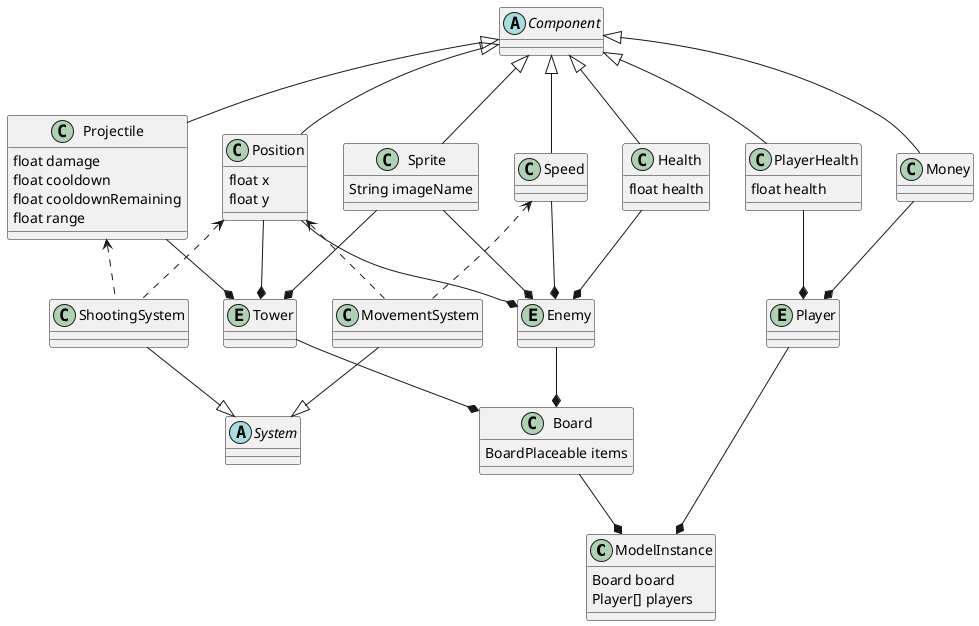 @startuml
'https://plantuml.com/class-diagram


class ModelInstance {
{field} Board board
{field} Player[] players
}

class Board {
{field} BoardPlaceable items
}

class Position{
float x
float y
}

class Health{
float health
}

class PlayerHealth{
float health
}

class Money{
}

class Speed

class Sprite{
String imageName
}

abstract class System

class Projectile{
float damage
float cooldown
float cooldownRemaining
float range
}

entity Tower{
}

entity Enemy{}

entity Player

abstract class Component {
}

Component <|-- Position
Position --* Tower
Position --* Enemy

Component <|-- Health
Health --* Enemy

Component <|-- Sprite
Sprite --* Enemy
Sprite --* Tower

Component <|-- Speed
Speed --* Enemy

Component <|-- Projectile
Projectile --* Tower

Component <|-- PlayerHealth
PlayerHealth --* Player

Component <|-- Money
Money --* Player

Enemy --* Board
Tower --* Board

Position <.. MovementSystem
Speed <.. MovementSystem

System <|-up- MovementSystem

System <|-up- ShootingSystem
Projectile <.. ShootingSystem
Position <.. ShootingSystem

Player --* ModelInstance
Board --* ModelInstance

@enduml